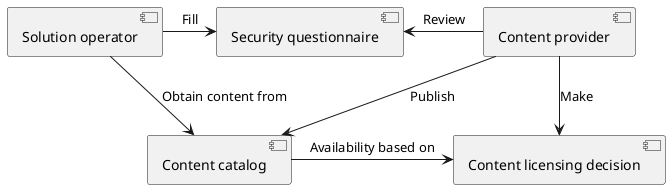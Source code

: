 @startuml

[Solution operator] as You
[Content provider] as Provider
[Security questionnaire] as QnA
[Content catalog] as Catalog
[Content licensing decision] as Decision

You -> QnA : Fill
Provider -left-> QnA : Review
Provider --> Catalog : Publish
Catalog -> Decision : Availability based on
You -> Catalog : Obtain content from
Provider -> Decision : Make

@enduml